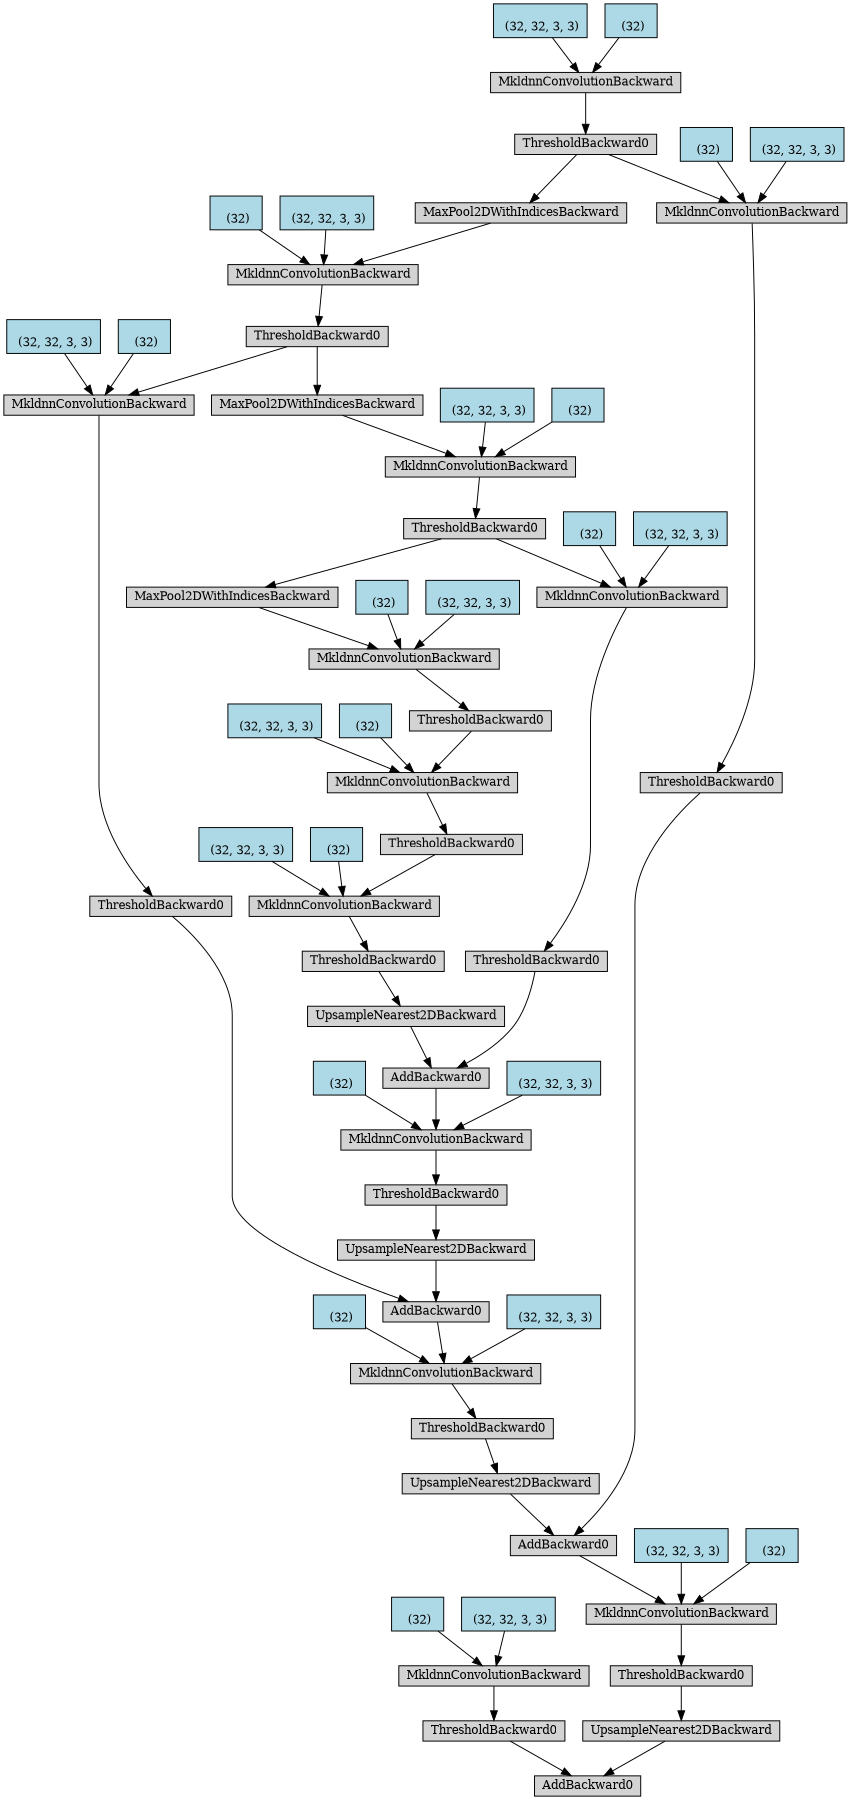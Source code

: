 digraph {
	graph [size="12,12"]
	node [align=left fontsize=12 height=0.2 ranksep=0.1 shape=box style=filled]
		140041277382552 [label=AddBackward0]
			140041625866872 -> 140041277382552
		140041625866872 [label=ThresholdBackward0]
			140040028655344 -> 140041625866872
		140040028655344 [label=MkldnnConvolutionBackward]
			140041651672232 -> 140040028655344
		140041651672232 [label="
 (32, 32, 3, 3)" fillcolor=lightblue]
			140040150816304 -> 140040028655344
		140040150816304 [label="
 (32)" fillcolor=lightblue]
			140040028655512 -> 140041277382552
		140040028655512 [label=UpsampleNearest2DBackward]
			140040028655568 -> 140040028655512
		140040028655568 [label=ThresholdBackward0]
			140041624976968 -> 140040028655568
		140041624976968 [label=MkldnnConvolutionBackward]
			140039919325536 -> 140041624976968
		140039919325536 [label=AddBackward0]
			140039919325368 -> 140039919325536
		140039919325368 [label=ThresholdBackward0]
			140039891801648 -> 140039919325368
		140039891801648 [label=MkldnnConvolutionBackward]
			140039891801760 -> 140039891801648
		140039891801760 [label=ThresholdBackward0]
			140039891801984 -> 140039891801760
		140039891801984 [label=MkldnnConvolutionBackward]
			140039891802096 -> 140039891801984
		140039891802096 [label="
 (32, 32, 3, 3)" fillcolor=lightblue]
			140039891802152 -> 140039891801984
		140039891802152 [label="
 (32)" fillcolor=lightblue]
			140039891801816 -> 140039891801648
		140039891801816 [label="
 (32, 32, 3, 3)" fillcolor=lightblue]
			140039891801872 -> 140039891801648
		140039891801872 [label="
 (32)" fillcolor=lightblue]
			140039919325312 -> 140039919325536
		140039919325312 [label=UpsampleNearest2DBackward]
			140039891801704 -> 140039919325312
		140039891801704 [label=ThresholdBackward0]
			140039891802376 -> 140039891801704
		140039891802376 [label=MkldnnConvolutionBackward]
			140039891802040 -> 140039891802376
		140039891802040 [label=AddBackward0]
			140039891802488 -> 140039891802040
		140039891802488 [label=ThresholdBackward0]
			140039891802656 -> 140039891802488
		140039891802656 [label=MkldnnConvolutionBackward]
			140039891802768 -> 140039891802656
		140039891802768 [label=ThresholdBackward0]
			140039891802992 -> 140039891802768
		140039891802992 [label=MkldnnConvolutionBackward]
			140039891803104 -> 140039891802992
		140039891803104 [label=MaxPool2DWithIndicesBackward]
			140039891801760 -> 140039891803104
			140039891803160 -> 140039891802992
		140039891803160 [label="
 (32, 32, 3, 3)" fillcolor=lightblue]
			140039891803216 -> 140039891802992
		140039891803216 [label="
 (32)" fillcolor=lightblue]
			140039891802824 -> 140039891802656
		140039891802824 [label="
 (32, 32, 3, 3)" fillcolor=lightblue]
			140039891802880 -> 140039891802656
		140039891802880 [label="
 (32)" fillcolor=lightblue]
			140039891802544 -> 140039891802040
		140039891802544 [label=UpsampleNearest2DBackward]
			140039891802712 -> 140039891802544
		140039891802712 [label=ThresholdBackward0]
			140039891803440 -> 140039891802712
		140039891803440 [label=MkldnnConvolutionBackward]
			140039891803048 -> 140039891803440
		140039891803048 [label=AddBackward0]
			140039891803552 -> 140039891803048
		140039891803552 [label=ThresholdBackward0]
			140039891803720 -> 140039891803552
		140039891803720 [label=MkldnnConvolutionBackward]
			140039891803832 -> 140039891803720
		140039891803832 [label=ThresholdBackward0]
			140039891804056 -> 140039891803832
		140039891804056 [label=MkldnnConvolutionBackward]
			140040028774472 -> 140039891804056
		140040028774472 [label=MaxPool2DWithIndicesBackward]
			140039891802768 -> 140040028774472
			140040028774528 -> 140039891804056
		140040028774528 [label="
 (32, 32, 3, 3)" fillcolor=lightblue]
			140040028774584 -> 140039891804056
		140040028774584 [label="
 (32)" fillcolor=lightblue]
			140039891803888 -> 140039891803720
		140039891803888 [label="
 (32, 32, 3, 3)" fillcolor=lightblue]
			140039891803944 -> 140039891803720
		140039891803944 [label="
 (32)" fillcolor=lightblue]
			140039891803608 -> 140039891803048
		140039891803608 [label=UpsampleNearest2DBackward]
			140039891803776 -> 140039891803608
		140039891803776 [label=ThresholdBackward0]
			140039891804112 -> 140039891803776
		140039891804112 [label=MkldnnConvolutionBackward]
			140040028774864 -> 140039891804112
		140040028774864 [label=ThresholdBackward0]
			140040028774976 -> 140040028774864
		140040028774976 [label=MkldnnConvolutionBackward]
			140040028775088 -> 140040028774976
		140040028775088 [label=ThresholdBackward0]
			140040028775312 -> 140040028775088
		140040028775312 [label=MkldnnConvolutionBackward]
			140040028775480 -> 140040028775312
		140040028775480 [label=MaxPool2DWithIndicesBackward]
			140039891803832 -> 140040028775480
			140040028775536 -> 140040028775312
		140040028775536 [label="
 (32, 32, 3, 3)" fillcolor=lightblue]
			140040028775592 -> 140040028775312
		140040028775592 [label="
 (32)" fillcolor=lightblue]
			140040028775144 -> 140040028774976
		140040028775144 [label="
 (32, 32, 3, 3)" fillcolor=lightblue]
			140040028775200 -> 140040028774976
		140040028775200 [label="
 (32)" fillcolor=lightblue]
			140040028774808 -> 140039891804112
		140040028774808 [label="
 (32, 32, 3, 3)" fillcolor=lightblue]
			140040028774696 -> 140039891804112
		140040028774696 [label="
 (32)" fillcolor=lightblue]
			140039891803384 -> 140039891803440
		140039891803384 [label="
 (32, 32, 3, 3)" fillcolor=lightblue]
			140039891803328 -> 140039891803440
		140039891803328 [label="
 (32)" fillcolor=lightblue]
			140039891802320 -> 140039891802376
		140039891802320 [label="
 (32, 32, 3, 3)" fillcolor=lightblue]
			140039891802264 -> 140039891802376
		140039891802264 [label="
 (32)" fillcolor=lightblue]
			140039919325256 -> 140041624976968
		140039919325256 [label="
 (32, 32, 3, 3)" fillcolor=lightblue]
			140039919325480 -> 140041624976968
		140039919325480 [label="
 (32)" fillcolor=lightblue]
}
